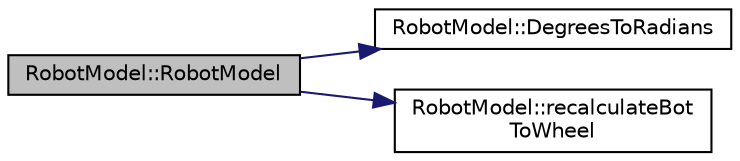 digraph "RobotModel::RobotModel"
{
  edge [fontname="Helvetica",fontsize="10",labelfontname="Helvetica",labelfontsize="10"];
  node [fontname="Helvetica",fontsize="10",shape=record];
  rankdir="LR";
  Node0 [label="RobotModel::RobotModel",height=0.2,width=0.4,color="black", fillcolor="grey75", style="filled", fontcolor="black"];
  Node0 -> Node1 [color="midnightblue",fontsize="10",style="solid",fontname="Helvetica"];
  Node1 [label="RobotModel::DegreesToRadians",height=0.2,width=0.4,color="black", fillcolor="white", style="filled",URL="$class_robot_model.html#ad71d5a753cdc8697fe2e59978643e66f"];
  Node0 -> Node2 [color="midnightblue",fontsize="10",style="solid",fontname="Helvetica"];
  Node2 [label="RobotModel::recalculateBot\lToWheel",height=0.2,width=0.4,color="black", fillcolor="white", style="filled",URL="$class_robot_model.html#a371f2a73a77c19c7771bfdef12b7b5a9",tooltip="This should be called when any of the other parameters are changed. "];
}
